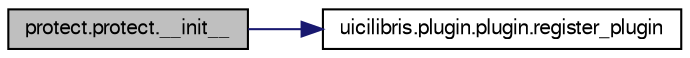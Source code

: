 digraph G
{
  edge [fontname="FreeSans",fontsize="10",labelfontname="FreeSans",labelfontsize="10"];
  node [fontname="FreeSans",fontsize="10",shape=record];
  rankdir="LR";
  Node1 [label="protect.protect.__init__",height=0.2,width=0.4,color="black", fillcolor="grey75", style="filled" fontcolor="black"];
  Node1 -> Node2 [color="midnightblue",fontsize="10",style="solid",fontname="FreeSans"];
  Node2 [label="uicilibris.plugin.plugin.register_plugin",height=0.2,width=0.4,color="black", fillcolor="white", style="filled",URL="$namespaceuicilibris_1_1plugin_1_1plugin.html#ad569df9399bc9af44e1e90bb4d820701"];
}
